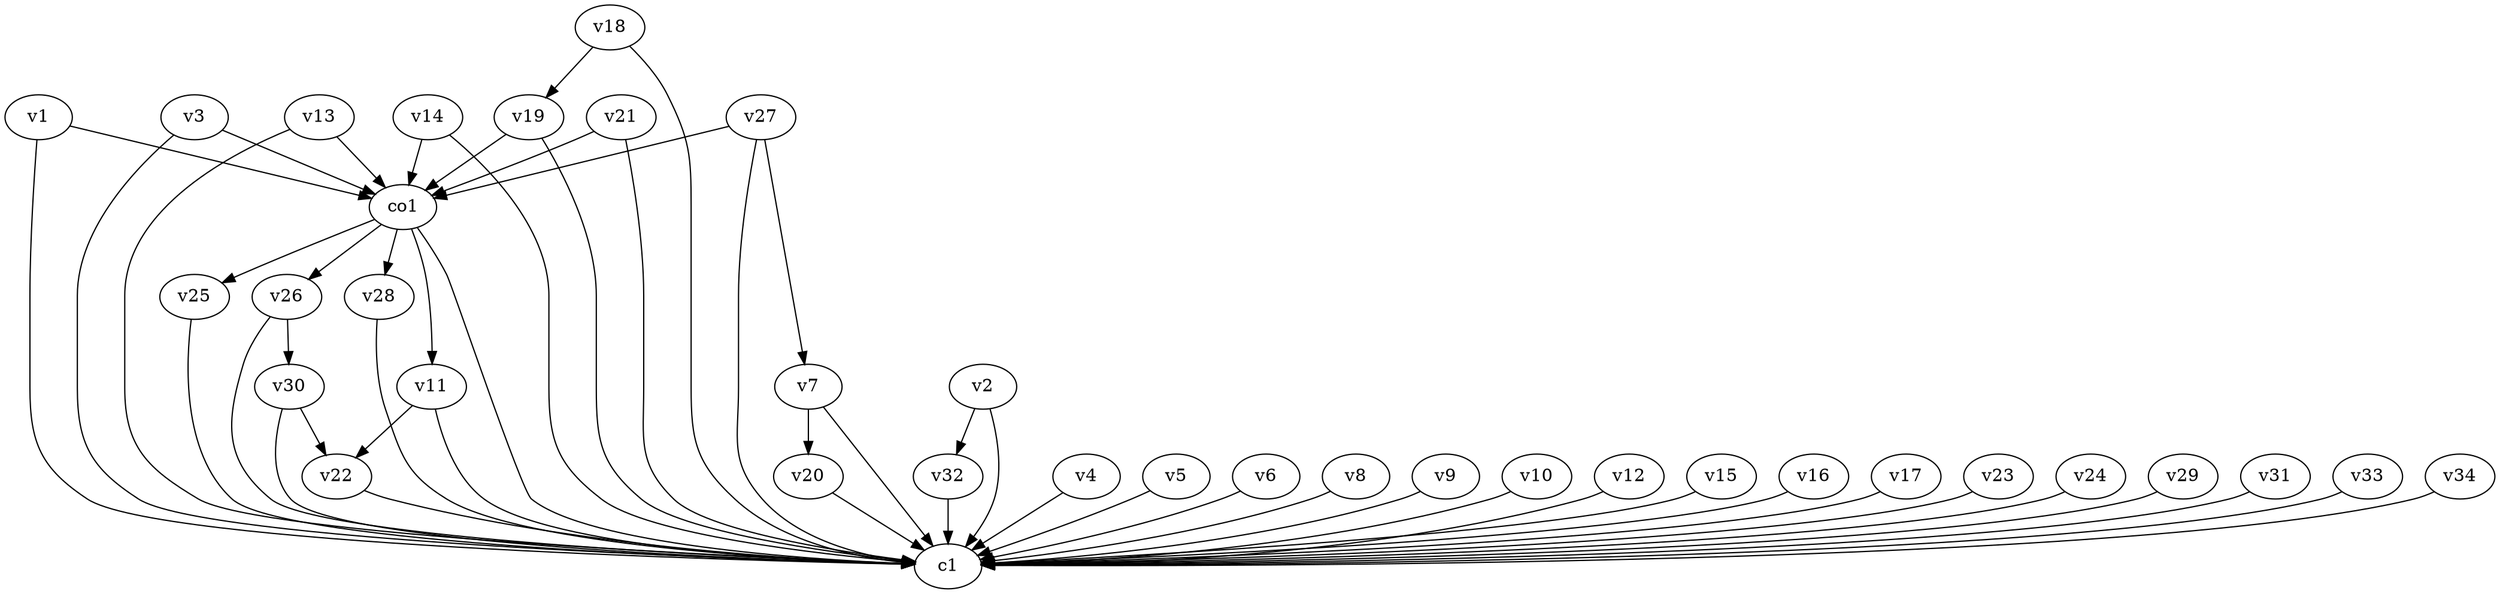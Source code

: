 strict digraph  {
c1;
v1;
v2;
v3;
v4;
v5;
v6;
v7;
v8;
v9;
v10;
v11;
v12;
v13;
v14;
v15;
v16;
v17;
v18;
v19;
v20;
v21;
v22;
v23;
v24;
v25;
v26;
v27;
v28;
v29;
v30;
v31;
v32;
v33;
v34;
co1;
v1 -> c1  [weight=1];
v1 -> co1  [weight=1];
v2 -> c1  [weight=1];
v2 -> v32  [weight=1];
v3 -> c1  [weight=1];
v3 -> co1  [weight=1];
v4 -> c1  [weight=1];
v5 -> c1  [weight=1];
v6 -> c1  [weight=1];
v7 -> c1  [weight=1];
v7 -> v20  [weight=1];
v8 -> c1  [weight=1];
v9 -> c1  [weight=1];
v10 -> c1  [weight=1];
v11 -> c1  [weight=1];
v11 -> v22  [weight=1];
v12 -> c1  [weight=1];
v13 -> c1  [weight=1];
v13 -> co1  [weight=1];
v14 -> c1  [weight=1];
v14 -> co1  [weight=1];
v15 -> c1  [weight=1];
v16 -> c1  [weight=1];
v17 -> c1  [weight=1];
v18 -> c1  [weight=1];
v18 -> v19  [weight=1];
v19 -> c1  [weight=1];
v19 -> co1  [weight=1];
v20 -> c1  [weight=1];
v21 -> c1  [weight=1];
v21 -> co1  [weight=1];
v22 -> c1  [weight=1];
v23 -> c1  [weight=1];
v24 -> c1  [weight=1];
v25 -> c1  [weight=1];
v26 -> c1  [weight=1];
v26 -> v30  [weight=1];
v27 -> c1  [weight=1];
v27 -> v7  [weight=1];
v27 -> co1  [weight=1];
v28 -> c1  [weight=1];
v29 -> c1  [weight=1];
v30 -> c1  [weight=1];
v30 -> v22  [weight=1];
v31 -> c1  [weight=1];
v32 -> c1  [weight=1];
v33 -> c1  [weight=1];
v34 -> c1  [weight=1];
co1 -> c1  [weight=1];
co1 -> v11  [weight=1];
co1 -> v28  [weight=1];
co1 -> v25  [weight=1];
co1 -> v26  [weight=1];
}
